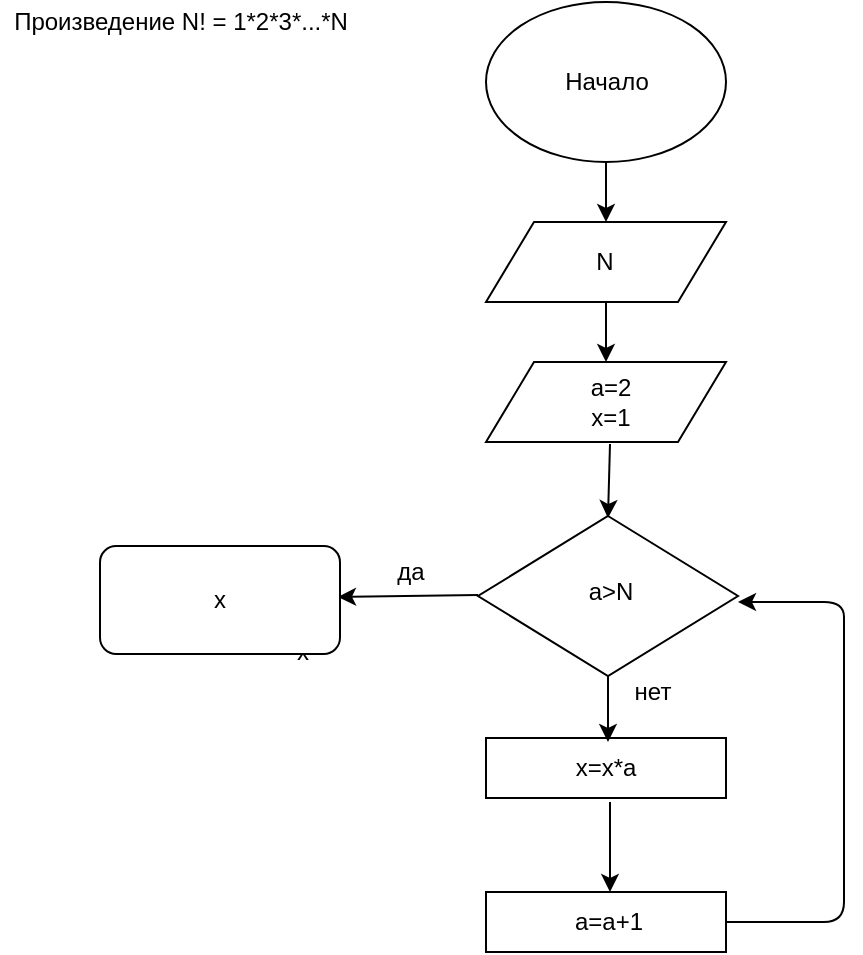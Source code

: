 <mxfile version="10.8.8" type="google"><diagram id="kmJdLfg91eFrXUgV4qTE" name="Page-1"><mxGraphModel dx="840" dy="452" grid="1" gridSize="10" guides="1" tooltips="1" connect="1" arrows="1" fold="1" page="1" pageScale="1" pageWidth="827" pageHeight="1169" math="0" shadow="0"><root><mxCell id="0"/><mxCell id="1" parent="0"/><object label="" id="veq2Vnl198yROlgnYqhR-1"><mxCell style="ellipse;whiteSpace=wrap;html=1;" parent="1" vertex="1"><mxGeometry x="353" y="20" width="120" height="80" as="geometry"/></mxCell></object><mxCell id="veq2Vnl198yROlgnYqhR-2" value="Начало" style="text;html=1;resizable=0;autosize=1;align=center;verticalAlign=middle;points=[];fillColor=none;strokeColor=none;rounded=0;" parent="1" vertex="1"><mxGeometry x="383" y="50" width="60" height="20" as="geometry"/></mxCell><mxCell id="veq2Vnl198yROlgnYqhR-3" value="" style="shape=parallelogram;perimeter=parallelogramPerimeter;whiteSpace=wrap;html=1;" parent="1" vertex="1"><mxGeometry x="353" y="130" width="120" height="40" as="geometry"/></mxCell><mxCell id="veq2Vnl198yROlgnYqhR-4" value="N" style="text;html=1;resizable=0;autosize=1;align=center;verticalAlign=middle;points=[];fillColor=none;strokeColor=none;rounded=0;" parent="1" vertex="1"><mxGeometry x="402" y="140" width="20" height="20" as="geometry"/></mxCell><mxCell id="veq2Vnl198yROlgnYqhR-6" value="x=x*a&lt;br&gt;" style="rounded=0;whiteSpace=wrap;html=1;" parent="1" vertex="1"><mxGeometry x="353" y="388" width="120" height="30" as="geometry"/></mxCell><mxCell id="veq2Vnl198yROlgnYqhR-16" value="" style="endArrow=classic;html=1;exitX=0.308;exitY=0.863;exitDx=0;exitDy=0;exitPerimeter=0;" parent="1" edge="1"><mxGeometry width="50" height="50" relative="1" as="geometry"><mxPoint x="349" y="316.5" as="sourcePoint"/><mxPoint x="279" y="317.5" as="targetPoint"/><Array as="points"/></mxGeometry></mxCell><mxCell id="veq2Vnl198yROlgnYqhR-18" value="да" style="text;html=1;resizable=0;autosize=1;align=center;verticalAlign=middle;points=[];fillColor=none;strokeColor=none;rounded=0;" parent="1" vertex="1"><mxGeometry x="299.5" y="295" width="30" height="20" as="geometry"/></mxCell><mxCell id="veq2Vnl198yROlgnYqhR-19" value="нет" style="text;html=1;resizable=0;autosize=1;align=center;verticalAlign=middle;points=[];fillColor=none;strokeColor=none;rounded=0;" parent="1" vertex="1"><mxGeometry x="421" y="355" width="30" height="20" as="geometry"/></mxCell><mxCell id="veq2Vnl198yROlgnYqhR-20" value="" style="endArrow=classic;html=1;exitX=0.5;exitY=1;exitDx=0;exitDy=0;" parent="1" source="veq2Vnl198yROlgnYqhR-3" edge="1"><mxGeometry width="50" height="50" relative="1" as="geometry"><mxPoint x="413" y="180" as="sourcePoint"/><mxPoint x="413" y="200" as="targetPoint"/><Array as="points"/></mxGeometry></mxCell><mxCell id="veq2Vnl198yROlgnYqhR-22" value="" style="endArrow=classic;html=1;exitX=0.5;exitY=1;exitDx=0;exitDy=0;" parent="1" source="veq2Vnl198yROlgnYqhR-1" edge="1"><mxGeometry width="50" height="50" relative="1" as="geometry"><mxPoint x="435" y="290" as="sourcePoint"/><mxPoint x="413" y="130" as="targetPoint"/><Array as="points"/></mxGeometry></mxCell><mxCell id="veq2Vnl198yROlgnYqhR-26" value="" style="rounded=0;whiteSpace=wrap;html=1;" parent="1" vertex="1"><mxGeometry x="353" y="465" width="120" height="30" as="geometry"/></mxCell><mxCell id="veq2Vnl198yROlgnYqhR-28" value="" style="endArrow=classic;html=1;" parent="1" edge="1"><mxGeometry width="50" height="50" relative="1" as="geometry"><mxPoint x="473" y="480" as="sourcePoint"/><mxPoint x="479" y="320" as="targetPoint"/><Array as="points"><mxPoint x="500" y="480"/><mxPoint x="532" y="480"/><mxPoint x="532" y="345"/><mxPoint x="532" y="320"/><mxPoint x="509" y="320"/></Array></mxGeometry></mxCell><mxCell id="veq2Vnl198yROlgnYqhR-31" value="x" style="text;html=1;resizable=0;autosize=1;align=center;verticalAlign=middle;points=[];fillColor=none;strokeColor=none;rounded=0;" parent="1" vertex="1"><mxGeometry x="251" y="335" width="20" height="20" as="geometry"/></mxCell><mxCell id="veq2Vnl198yROlgnYqhR-33" value="" style="shape=parallelogram;perimeter=parallelogramPerimeter;whiteSpace=wrap;html=1;" parent="1" vertex="1"><mxGeometry x="353" y="200" width="120" height="40" as="geometry"/></mxCell><mxCell id="veq2Vnl198yROlgnYqhR-34" value="a=2&lt;br&gt;x=1&lt;br&gt;" style="text;html=1;resizable=0;autosize=1;align=center;verticalAlign=middle;points=[];fillColor=none;strokeColor=none;rounded=0;" parent="1" vertex="1"><mxGeometry x="395" y="205" width="40" height="30" as="geometry"/></mxCell><mxCell id="veq2Vnl198yROlgnYqhR-40" value="a=a+1" style="text;html=1;resizable=0;autosize=1;align=center;verticalAlign=middle;points=[];fillColor=none;strokeColor=none;rounded=0;" parent="1" vertex="1"><mxGeometry x="389" y="470" width="50" height="20" as="geometry"/></mxCell><mxCell id="veq2Vnl198yROlgnYqhR-45" value="" style="endArrow=classic;html=1;exitX=0.525;exitY=1.067;exitDx=0;exitDy=0;exitPerimeter=0;" parent="1" edge="1"><mxGeometry width="50" height="50" relative="1" as="geometry"><mxPoint x="415" y="241" as="sourcePoint"/><mxPoint x="414" y="278" as="targetPoint"/></mxGeometry></mxCell><mxCell id="veq2Vnl198yROlgnYqhR-46" value="Произведение N! = 1*2*3*...*N" style="text;html=1;resizable=0;autosize=1;align=center;verticalAlign=middle;points=[];fillColor=none;strokeColor=none;rounded=0;" parent="1" vertex="1"><mxGeometry x="110" y="20" width="180" height="20" as="geometry"/></mxCell><mxCell id="uuEhxlLZcPW3-PB1UtcZ-2" value="x" style="rounded=1;whiteSpace=wrap;html=1;fontColor=#000000;" vertex="1" parent="1"><mxGeometry x="160" y="292" width="120" height="54" as="geometry"/></mxCell><mxCell id="uuEhxlLZcPW3-PB1UtcZ-3" value="" style="rhombus;whiteSpace=wrap;html=1;fontColor=#000000;" vertex="1" parent="1"><mxGeometry x="349" y="277" width="130" height="80" as="geometry"/></mxCell><mxCell id="uuEhxlLZcPW3-PB1UtcZ-4" value="a&amp;gt;N" style="text;html=1;resizable=0;autosize=1;align=center;verticalAlign=middle;points=[];fillColor=none;strokeColor=none;rounded=0;" vertex="1" parent="1"><mxGeometry x="395" y="305" width="40" height="20" as="geometry"/></mxCell><mxCell id="uuEhxlLZcPW3-PB1UtcZ-17" value="" style="endArrow=classic;html=1;exitX=0.5;exitY=1;exitDx=0;exitDy=0;" edge="1" parent="1" source="uuEhxlLZcPW3-PB1UtcZ-3"><mxGeometry width="50" height="50" relative="1" as="geometry"><mxPoint x="426" y="430" as="sourcePoint"/><mxPoint x="414" y="390" as="targetPoint"/></mxGeometry></mxCell><mxCell id="uuEhxlLZcPW3-PB1UtcZ-21" value="" style="endArrow=classic;html=1;fontColor=#000000;" edge="1" parent="1"><mxGeometry width="50" height="50" relative="1" as="geometry"><mxPoint x="415" y="420" as="sourcePoint"/><mxPoint x="415" y="465" as="targetPoint"/></mxGeometry></mxCell></root></mxGraphModel></diagram></mxfile>